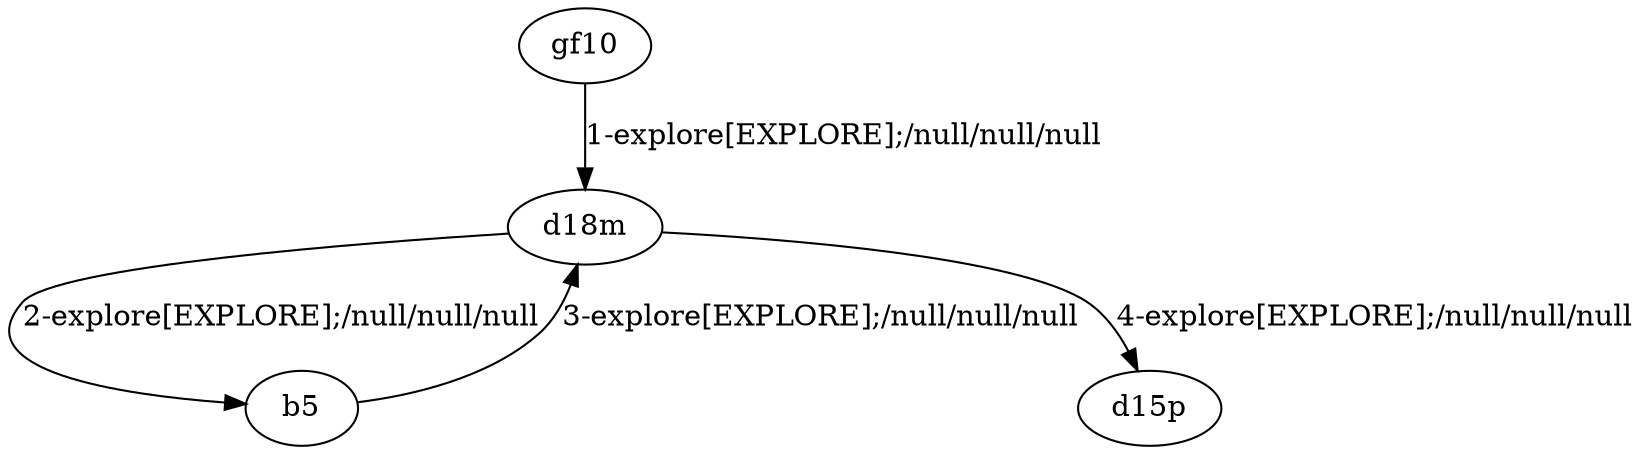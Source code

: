 # Total number of goals covered by this test: 1
# b5 --> d18m

digraph g {
"gf10" -> "d18m" [label = "1-explore[EXPLORE];/null/null/null"];
"d18m" -> "b5" [label = "2-explore[EXPLORE];/null/null/null"];
"b5" -> "d18m" [label = "3-explore[EXPLORE];/null/null/null"];
"d18m" -> "d15p" [label = "4-explore[EXPLORE];/null/null/null"];
}